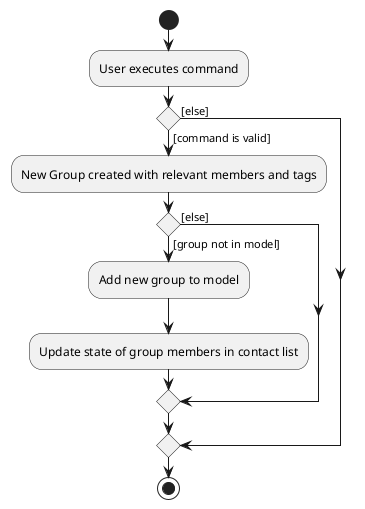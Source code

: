 @startuml
start
:User executes command;

'Since the beta syntax does not support placing the condition outside the
'diamond we place it as the true branch instead.

if () then ([command is valid])
    :New Group created with relevant members and tags;

    if () then ([group not in model])
        :Add new group to model;
        :Update state of group members in contact list;

    else ([else])
    endif

else([else])
endif
stop
@enduml
